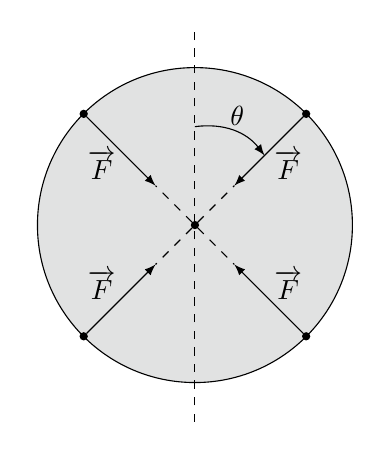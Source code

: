 %% document-wide tikz options and styles

\tikzset{%
  >=latex, % option for nice arrows
  inner sep=0pt,%
  outer sep=2pt,%
  mark coordinate/.style={inner sep=0pt,outer sep=0pt,minimum size=3pt,
    fill=black,circle}%
}
\begin{tikzpicture}
  \sf
  \definecolor{red}{RGB}{221,42,43}
  \definecolor{green}{RGB}{105,182,40}
  \definecolor{blue}{RGB}{0,51,153}
  \definecolor{orange}{RGB}{192,128,64}
  \definecolor{gray}{RGB}{107,108,110}

  %% some definitions

  \def\R{2.5} % sphere radius

  \draw[black, fill=gray!20] (0.8*\R,0) arc(0:360:0.8*\R);

  %% characteristic points
  \coordinate[mark coordinate] (O) at (0,0);
  \coordinate[mark coordinate] (M) at (0.565*\R,0.565*\R);
  \coordinate[mark coordinate] (N) at (-0.565*\R,0.565*\R);
  \coordinate[mark coordinate] (P) at (0.565*\R,-0.565*\R);
  \coordinate[mark coordinate] (Q) at (-0.565*\R,-0.565*\R);

  \draw[dashed] (0,-\R) -- (0,\R);

  %% draw lines and put labels
  \draw[dashed] (O) -- (0.2*\R,0.2*\R);
  \draw[->] (M) -- (0.2*\R,0.2*\R) node[midway, right, xshift=0pt,yshift=-5pt] {$\overrightarrow{F}$};
  \draw[dashed] (O) -- (-0.2*\R,0.2*\R);
  \draw[->] (N) -- (-0.2*\R,0.2*\R) node[midway, left, xshift=0pt,yshift=-5pt] {$\overrightarrow{F}$};
  \draw[dashed] (O) -- (0.2*\R,-0.2*\R);
  \draw[->] (P) -- (0.2*\R,-0.2*\R) node[midway, right, xshift=0pt,yshift=5pt] {$\overrightarrow{F}$};
  \draw[dashed] (O) -- (-0.2*\R,-0.2*\R);
  \draw[->] (Q) -- (-0.2*\R,-0.2*\R) node[midway, left, xshift=0pt,yshift=5pt] {$\overrightarrow{F}$};

  \draw[->,thin] (90:0.5*\R) to[bend left=30] node[pos=0.55,yshift=6pt] {$\theta$} (45:0.5*\R);

\end{tikzpicture}
